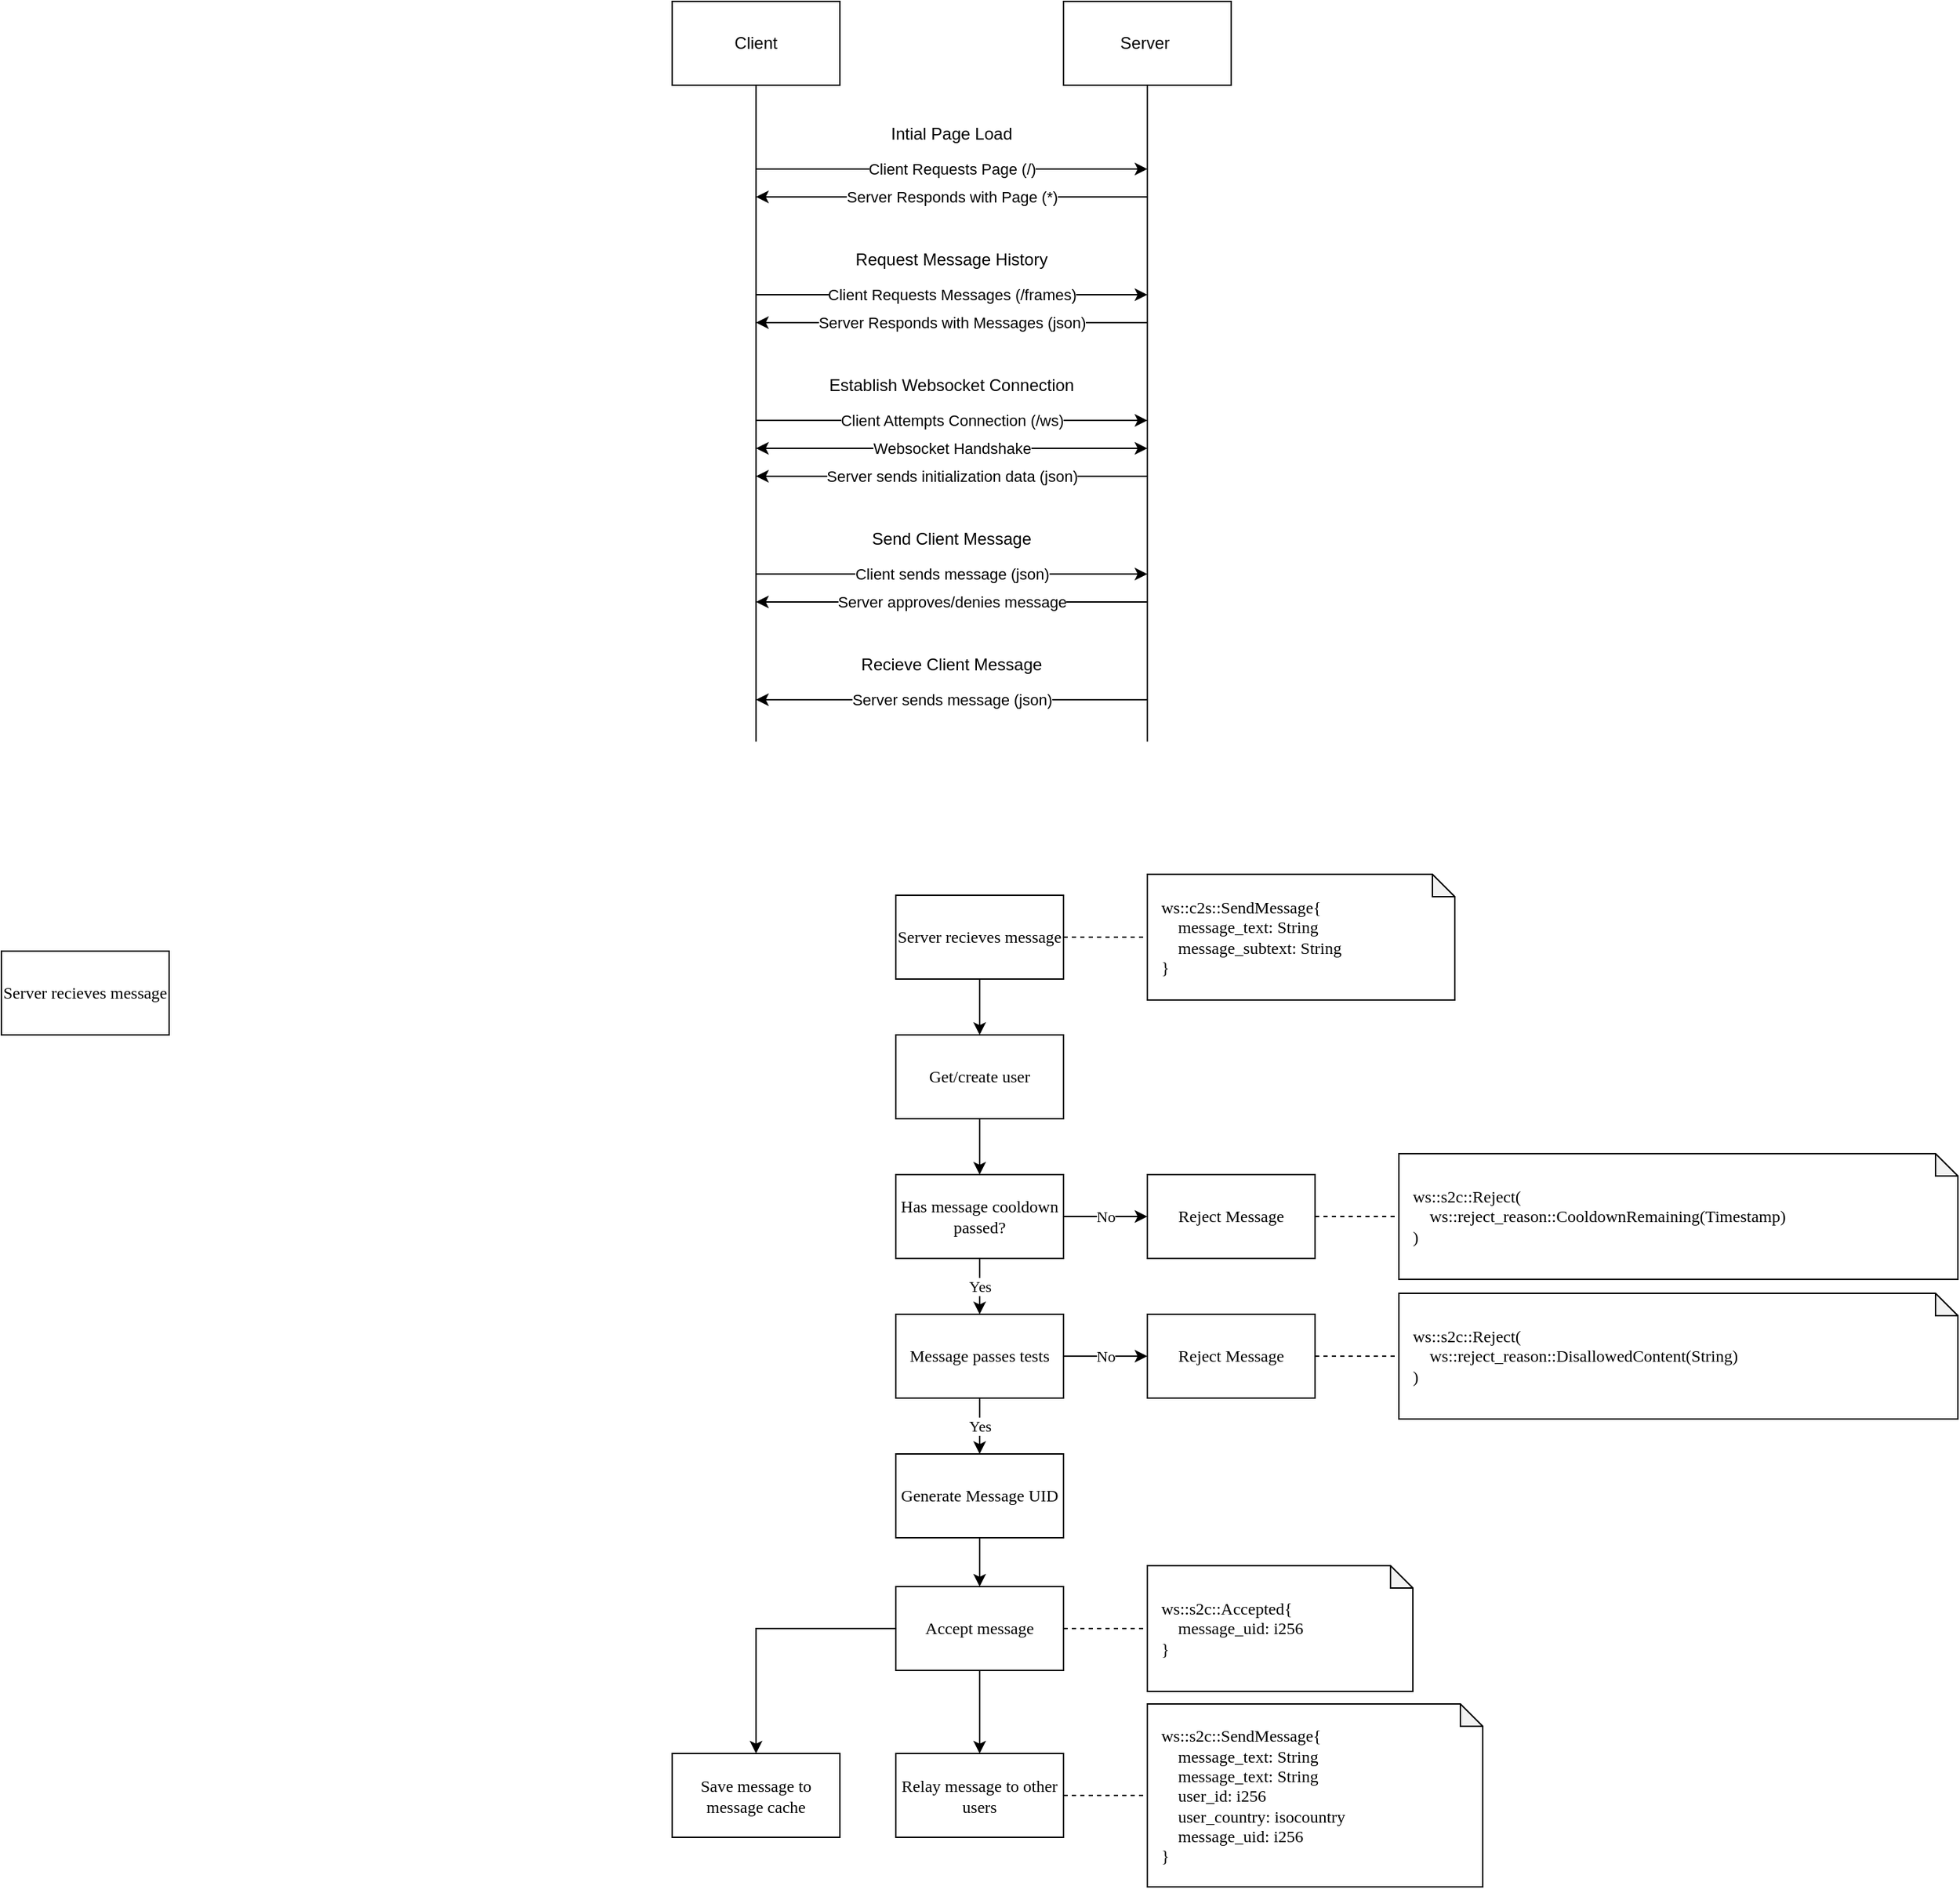<mxfile version="20.6.0" type="device"><diagram id="C5RBs43oDa-KdzZeNtuy" name="Page-1"><mxGraphModel dx="1548" dy="571" grid="1" gridSize="10" guides="1" tooltips="1" connect="1" arrows="1" fold="1" page="1" pageScale="1" pageWidth="827" pageHeight="1169" math="0" shadow="0"><root><mxCell id="WIyWlLk6GJQsqaUBKTNV-0"/><mxCell id="WIyWlLk6GJQsqaUBKTNV-1" parent="WIyWlLk6GJQsqaUBKTNV-0"/><mxCell id="SyS3JUna0ZHRBWmeN1OY-0" value="Client" style="rounded=0;whiteSpace=wrap;html=1;" parent="WIyWlLk6GJQsqaUBKTNV-1" vertex="1"><mxGeometry x="80" y="30" width="120" height="60" as="geometry"/></mxCell><mxCell id="SyS3JUna0ZHRBWmeN1OY-1" value="Server&amp;nbsp;" style="rounded=0;whiteSpace=wrap;html=1;" parent="WIyWlLk6GJQsqaUBKTNV-1" vertex="1"><mxGeometry x="360" y="30" width="120" height="60" as="geometry"/></mxCell><mxCell id="SyS3JUna0ZHRBWmeN1OY-2" value="" style="endArrow=none;html=1;rounded=0;entryX=0.5;entryY=1;entryDx=0;entryDy=0;" parent="WIyWlLk6GJQsqaUBKTNV-1" target="SyS3JUna0ZHRBWmeN1OY-0" edge="1"><mxGeometry width="50" height="50" relative="1" as="geometry"><mxPoint x="140" y="560" as="sourcePoint"/><mxPoint x="440" y="150" as="targetPoint"/></mxGeometry></mxCell><mxCell id="SyS3JUna0ZHRBWmeN1OY-3" value="" style="endArrow=none;html=1;rounded=0;entryX=0.5;entryY=1;entryDx=0;entryDy=0;" parent="WIyWlLk6GJQsqaUBKTNV-1" target="SyS3JUna0ZHRBWmeN1OY-1" edge="1"><mxGeometry width="50" height="50" relative="1" as="geometry"><mxPoint x="420" y="560" as="sourcePoint"/><mxPoint x="440" y="180" as="targetPoint"/></mxGeometry></mxCell><mxCell id="SyS3JUna0ZHRBWmeN1OY-4" value="Client Requests Page (/)" style="endArrow=classic;html=1;rounded=0;" parent="WIyWlLk6GJQsqaUBKTNV-1" edge="1"><mxGeometry width="50" height="50" relative="1" as="geometry"><mxPoint x="140" y="150" as="sourcePoint"/><mxPoint x="420" y="150" as="targetPoint"/></mxGeometry></mxCell><mxCell id="SyS3JUna0ZHRBWmeN1OY-5" value="Server Responds with Page (*)" style="endArrow=classic;html=1;rounded=0;" parent="WIyWlLk6GJQsqaUBKTNV-1" edge="1"><mxGeometry width="50" height="50" relative="1" as="geometry"><mxPoint x="420" y="170" as="sourcePoint"/><mxPoint x="140" y="170" as="targetPoint"/></mxGeometry></mxCell><mxCell id="SyS3JUna0ZHRBWmeN1OY-7" value="Client Requests Messages (/frames)" style="endArrow=classic;html=1;rounded=0;" parent="WIyWlLk6GJQsqaUBKTNV-1" edge="1"><mxGeometry width="50" height="50" relative="1" as="geometry"><mxPoint x="140" y="240" as="sourcePoint"/><mxPoint x="420.0" y="240" as="targetPoint"/></mxGeometry></mxCell><mxCell id="SyS3JUna0ZHRBWmeN1OY-8" value="Intial Page Load" style="text;html=1;strokeColor=none;fillColor=none;align=center;verticalAlign=middle;whiteSpace=wrap;rounded=0;" parent="WIyWlLk6GJQsqaUBKTNV-1" vertex="1"><mxGeometry x="150" y="110" width="260" height="30" as="geometry"/></mxCell><mxCell id="SyS3JUna0ZHRBWmeN1OY-9" value="Request Message History" style="text;html=1;strokeColor=none;fillColor=none;align=center;verticalAlign=middle;whiteSpace=wrap;rounded=0;" parent="WIyWlLk6GJQsqaUBKTNV-1" vertex="1"><mxGeometry x="150" y="200" width="260" height="30" as="geometry"/></mxCell><mxCell id="SyS3JUna0ZHRBWmeN1OY-11" value="Server Responds with Messages (json)" style="endArrow=classic;html=1;rounded=0;" parent="WIyWlLk6GJQsqaUBKTNV-1" edge="1"><mxGeometry width="50" height="50" relative="1" as="geometry"><mxPoint x="420.0" y="260" as="sourcePoint"/><mxPoint x="140" y="260" as="targetPoint"/></mxGeometry></mxCell><mxCell id="SyS3JUna0ZHRBWmeN1OY-12" value="Client Attempts Connection (/ws)" style="endArrow=classic;html=1;rounded=0;" parent="WIyWlLk6GJQsqaUBKTNV-1" edge="1"><mxGeometry width="50" height="50" relative="1" as="geometry"><mxPoint x="140" y="330" as="sourcePoint"/><mxPoint x="420.0" y="330" as="targetPoint"/></mxGeometry></mxCell><mxCell id="SyS3JUna0ZHRBWmeN1OY-13" value="Establish Websocket Connection" style="text;html=1;strokeColor=none;fillColor=none;align=center;verticalAlign=middle;whiteSpace=wrap;rounded=0;" parent="WIyWlLk6GJQsqaUBKTNV-1" vertex="1"><mxGeometry x="150" y="290" width="260" height="30" as="geometry"/></mxCell><mxCell id="SyS3JUna0ZHRBWmeN1OY-15" value="Websocket Handshake" style="endArrow=classic;startArrow=classic;html=1;rounded=0;" parent="WIyWlLk6GJQsqaUBKTNV-1" edge="1"><mxGeometry width="50" height="50" relative="1" as="geometry"><mxPoint x="140" y="350" as="sourcePoint"/><mxPoint x="420" y="350" as="targetPoint"/></mxGeometry></mxCell><mxCell id="SyS3JUna0ZHRBWmeN1OY-17" value="Server sends initialization data (json)" style="endArrow=classic;html=1;rounded=0;" parent="WIyWlLk6GJQsqaUBKTNV-1" edge="1"><mxGeometry width="50" height="50" relative="1" as="geometry"><mxPoint x="420.0" y="370" as="sourcePoint"/><mxPoint x="140" y="370" as="targetPoint"/></mxGeometry></mxCell><mxCell id="SyS3JUna0ZHRBWmeN1OY-22" value="Client sends message (json)" style="endArrow=classic;html=1;rounded=0;" parent="WIyWlLk6GJQsqaUBKTNV-1" edge="1"><mxGeometry width="50" height="50" relative="1" as="geometry"><mxPoint x="140" y="440" as="sourcePoint"/><mxPoint x="420.0" y="440" as="targetPoint"/></mxGeometry></mxCell><mxCell id="SyS3JUna0ZHRBWmeN1OY-23" value="Send Client Message" style="text;html=1;strokeColor=none;fillColor=none;align=center;verticalAlign=middle;whiteSpace=wrap;rounded=0;" parent="WIyWlLk6GJQsqaUBKTNV-1" vertex="1"><mxGeometry x="150" y="400" width="260" height="30" as="geometry"/></mxCell><mxCell id="SyS3JUna0ZHRBWmeN1OY-26" value="Server approves/denies message" style="endArrow=classic;html=1;rounded=0;" parent="WIyWlLk6GJQsqaUBKTNV-1" edge="1"><mxGeometry width="50" height="50" relative="1" as="geometry"><mxPoint x="420.0" y="460" as="sourcePoint"/><mxPoint x="140" y="460" as="targetPoint"/></mxGeometry></mxCell><mxCell id="SyS3JUna0ZHRBWmeN1OY-28" value="Recieve Client Message" style="text;html=1;strokeColor=none;fillColor=none;align=center;verticalAlign=middle;whiteSpace=wrap;rounded=0;" parent="WIyWlLk6GJQsqaUBKTNV-1" vertex="1"><mxGeometry x="150" y="490" width="260" height="30" as="geometry"/></mxCell><mxCell id="SyS3JUna0ZHRBWmeN1OY-29" value="Server sends message (json)" style="endArrow=classic;html=1;rounded=0;" parent="WIyWlLk6GJQsqaUBKTNV-1" edge="1"><mxGeometry width="50" height="50" relative="1" as="geometry"><mxPoint x="420.0" y="530" as="sourcePoint"/><mxPoint x="140" y="530" as="targetPoint"/></mxGeometry></mxCell><mxCell id="SyS3JUna0ZHRBWmeN1OY-39" value="" style="edgeStyle=orthogonalEdgeStyle;rounded=0;orthogonalLoop=1;jettySize=auto;html=1;fontFamily=Lucida Console;" parent="WIyWlLk6GJQsqaUBKTNV-1" source="SyS3JUna0ZHRBWmeN1OY-31" target="SyS3JUna0ZHRBWmeN1OY-37" edge="1"><mxGeometry relative="1" as="geometry"/></mxCell><mxCell id="SyS3JUna0ZHRBWmeN1OY-31" value="Server recieves message" style="rounded=0;whiteSpace=wrap;html=1;fontFamily=Lucida Console;" parent="WIyWlLk6GJQsqaUBKTNV-1" vertex="1"><mxGeometry x="240" y="670" width="120" height="60" as="geometry"/></mxCell><mxCell id="SyS3JUna0ZHRBWmeN1OY-33" value="&lt;font face=&quot;Lucida Console&quot;&gt;ws::c2s::SendMessage{&lt;br&gt;&amp;nbsp; &amp;nbsp; message_text: String&lt;br&gt;&amp;nbsp; &amp;nbsp; message_subtext: String&lt;br&gt;}&lt;/font&gt;" style="shape=note;whiteSpace=wrap;html=1;backgroundOutline=1;darkOpacity=0.05;size=16;align=left;perimeterSpacing=0;spacingLeft=0;spacing=10;verticalAlign=middle;" parent="WIyWlLk6GJQsqaUBKTNV-1" vertex="1"><mxGeometry x="420" y="655" width="220" height="90" as="geometry"/></mxCell><mxCell id="SyS3JUna0ZHRBWmeN1OY-34" value="" style="endArrow=none;dashed=1;html=1;rounded=0;fontFamily=Lucida Console;entryX=0;entryY=0.5;entryDx=0;entryDy=0;entryPerimeter=0;exitX=1;exitY=0.5;exitDx=0;exitDy=0;" parent="WIyWlLk6GJQsqaUBKTNV-1" source="SyS3JUna0ZHRBWmeN1OY-31" target="SyS3JUna0ZHRBWmeN1OY-33" edge="1"><mxGeometry width="50" height="50" relative="1" as="geometry"><mxPoint x="290" y="760" as="sourcePoint"/><mxPoint x="340" y="710" as="targetPoint"/></mxGeometry></mxCell><mxCell id="SyS3JUna0ZHRBWmeN1OY-55" value="No" style="edgeStyle=orthogonalEdgeStyle;rounded=0;orthogonalLoop=1;jettySize=auto;html=1;fontFamily=Lucida Console;" parent="WIyWlLk6GJQsqaUBKTNV-1" source="SyS3JUna0ZHRBWmeN1OY-35" target="SyS3JUna0ZHRBWmeN1OY-54" edge="1"><mxGeometry relative="1" as="geometry"/></mxCell><mxCell id="SyS3JUna0ZHRBWmeN1OY-60" value="Yes" style="edgeStyle=orthogonalEdgeStyle;rounded=0;orthogonalLoop=1;jettySize=auto;html=1;fontFamily=Lucida Console;entryX=0.5;entryY=0;entryDx=0;entryDy=0;" parent="WIyWlLk6GJQsqaUBKTNV-1" source="SyS3JUna0ZHRBWmeN1OY-35" target="SyS3JUna0ZHRBWmeN1OY-69" edge="1"><mxGeometry relative="1" as="geometry"><mxPoint x="280" y="1140" as="targetPoint"/></mxGeometry></mxCell><mxCell id="SyS3JUna0ZHRBWmeN1OY-35" value="Message passes tests" style="rounded=0;whiteSpace=wrap;html=1;fontFamily=Lucida Console;" parent="WIyWlLk6GJQsqaUBKTNV-1" vertex="1"><mxGeometry x="240" y="970" width="120" height="60" as="geometry"/></mxCell><mxCell id="SyS3JUna0ZHRBWmeN1OY-43" value="" style="edgeStyle=orthogonalEdgeStyle;rounded=0;orthogonalLoop=1;jettySize=auto;html=1;fontFamily=Lucida Console;" parent="WIyWlLk6GJQsqaUBKTNV-1" source="SyS3JUna0ZHRBWmeN1OY-37" target="SyS3JUna0ZHRBWmeN1OY-42" edge="1"><mxGeometry relative="1" as="geometry"/></mxCell><mxCell id="SyS3JUna0ZHRBWmeN1OY-37" value="Get/create user" style="rounded=0;whiteSpace=wrap;html=1;fontFamily=Lucida Console;" parent="WIyWlLk6GJQsqaUBKTNV-1" vertex="1"><mxGeometry x="240" y="770" width="120" height="60" as="geometry"/></mxCell><mxCell id="SyS3JUna0ZHRBWmeN1OY-45" value="No" style="edgeStyle=orthogonalEdgeStyle;rounded=0;orthogonalLoop=1;jettySize=auto;html=1;fontFamily=Lucida Console;" parent="WIyWlLk6GJQsqaUBKTNV-1" source="SyS3JUna0ZHRBWmeN1OY-42" target="SyS3JUna0ZHRBWmeN1OY-44" edge="1"><mxGeometry relative="1" as="geometry"/></mxCell><mxCell id="SyS3JUna0ZHRBWmeN1OY-53" value="Yes" style="edgeStyle=orthogonalEdgeStyle;rounded=0;orthogonalLoop=1;jettySize=auto;html=1;fontFamily=Lucida Console;" parent="WIyWlLk6GJQsqaUBKTNV-1" source="SyS3JUna0ZHRBWmeN1OY-42" target="SyS3JUna0ZHRBWmeN1OY-35" edge="1"><mxGeometry relative="1" as="geometry"/></mxCell><mxCell id="SyS3JUna0ZHRBWmeN1OY-42" value="Has message cooldown passed?" style="whiteSpace=wrap;html=1;fontFamily=Lucida Console;rounded=0;" parent="WIyWlLk6GJQsqaUBKTNV-1" vertex="1"><mxGeometry x="240" y="870" width="120" height="60" as="geometry"/></mxCell><mxCell id="SyS3JUna0ZHRBWmeN1OY-44" value="Reject Message" style="whiteSpace=wrap;html=1;fontFamily=Lucida Console;rounded=0;" parent="WIyWlLk6GJQsqaUBKTNV-1" vertex="1"><mxGeometry x="420" y="870" width="120" height="60" as="geometry"/></mxCell><mxCell id="SyS3JUna0ZHRBWmeN1OY-48" value="&lt;font face=&quot;Lucida Console&quot;&gt;ws::s2c::Reject(&lt;br&gt;&amp;nbsp; &amp;nbsp; ws::reject_reason::CooldownRemaining(Timestamp)&lt;br&gt;)&lt;br&gt;&lt;/font&gt;" style="shape=note;whiteSpace=wrap;html=1;backgroundOutline=1;darkOpacity=0.05;size=16;align=left;perimeterSpacing=0;spacingLeft=0;spacing=10;verticalAlign=middle;" parent="WIyWlLk6GJQsqaUBKTNV-1" vertex="1"><mxGeometry x="600" y="855" width="400" height="90" as="geometry"/></mxCell><mxCell id="SyS3JUna0ZHRBWmeN1OY-49" value="" style="endArrow=none;dashed=1;html=1;rounded=0;fontFamily=Lucida Console;entryX=0;entryY=0.5;entryDx=0;entryDy=0;entryPerimeter=0;exitX=1;exitY=0.5;exitDx=0;exitDy=0;" parent="WIyWlLk6GJQsqaUBKTNV-1" source="SyS3JUna0ZHRBWmeN1OY-44" target="SyS3JUna0ZHRBWmeN1OY-48" edge="1"><mxGeometry width="50" height="50" relative="1" as="geometry"><mxPoint x="390" y="910" as="sourcePoint"/><mxPoint x="440" y="860" as="targetPoint"/></mxGeometry></mxCell><mxCell id="SyS3JUna0ZHRBWmeN1OY-54" value="Reject Message" style="whiteSpace=wrap;html=1;fontFamily=Lucida Console;rounded=0;" parent="WIyWlLk6GJQsqaUBKTNV-1" vertex="1"><mxGeometry x="420" y="970" width="120" height="60" as="geometry"/></mxCell><mxCell id="SyS3JUna0ZHRBWmeN1OY-57" value="&lt;font face=&quot;Lucida Console&quot;&gt;ws::s2c::Reject(&lt;br&gt;&amp;nbsp; &amp;nbsp; ws::reject_reason::DisallowedContent(String)&lt;br&gt;)&lt;br&gt;&lt;/font&gt;" style="shape=note;whiteSpace=wrap;html=1;backgroundOutline=1;darkOpacity=0.05;size=16;align=left;perimeterSpacing=0;spacingLeft=0;spacing=10;verticalAlign=middle;" parent="WIyWlLk6GJQsqaUBKTNV-1" vertex="1"><mxGeometry x="600" y="955" width="400" height="90" as="geometry"/></mxCell><mxCell id="SyS3JUna0ZHRBWmeN1OY-58" value="" style="endArrow=none;dashed=1;html=1;rounded=0;fontFamily=Lucida Console;entryX=0;entryY=0.5;entryDx=0;entryDy=0;entryPerimeter=0;exitX=1;exitY=0.5;exitDx=0;exitDy=0;" parent="WIyWlLk6GJQsqaUBKTNV-1" source="SyS3JUna0ZHRBWmeN1OY-54" target="SyS3JUna0ZHRBWmeN1OY-57" edge="1"><mxGeometry width="50" height="50" relative="1" as="geometry"><mxPoint x="550.0" y="910" as="sourcePoint"/><mxPoint x="610" y="910" as="targetPoint"/></mxGeometry></mxCell><mxCell id="SyS3JUna0ZHRBWmeN1OY-64" value="" style="edgeStyle=orthogonalEdgeStyle;rounded=0;orthogonalLoop=1;jettySize=auto;html=1;fontFamily=Lucida Console;" parent="WIyWlLk6GJQsqaUBKTNV-1" source="SyS3JUna0ZHRBWmeN1OY-59" target="SyS3JUna0ZHRBWmeN1OY-63" edge="1"><mxGeometry relative="1" as="geometry"/></mxCell><mxCell id="SyS3JUna0ZHRBWmeN1OY-68" style="edgeStyle=orthogonalEdgeStyle;rounded=0;orthogonalLoop=1;jettySize=auto;html=1;entryX=0.5;entryY=0;entryDx=0;entryDy=0;fontFamily=Lucida Console;" parent="WIyWlLk6GJQsqaUBKTNV-1" source="SyS3JUna0ZHRBWmeN1OY-59" target="SyS3JUna0ZHRBWmeN1OY-67" edge="1"><mxGeometry relative="1" as="geometry"/></mxCell><mxCell id="SyS3JUna0ZHRBWmeN1OY-59" value="Accept message" style="rounded=0;whiteSpace=wrap;html=1;fontFamily=Lucida Console;" parent="WIyWlLk6GJQsqaUBKTNV-1" vertex="1"><mxGeometry x="240" y="1165" width="120" height="60" as="geometry"/></mxCell><mxCell id="SyS3JUna0ZHRBWmeN1OY-61" value="&lt;font face=&quot;Lucida Console&quot;&gt;ws::s2c::Accepted{&lt;br&gt;&amp;nbsp; &amp;nbsp; message_uid: i256&lt;br&gt;}&lt;br&gt;&lt;/font&gt;" style="shape=note;whiteSpace=wrap;html=1;backgroundOutline=1;darkOpacity=0.05;size=16;align=left;perimeterSpacing=0;spacingLeft=0;spacing=10;verticalAlign=middle;" parent="WIyWlLk6GJQsqaUBKTNV-1" vertex="1"><mxGeometry x="420" y="1150" width="190" height="90" as="geometry"/></mxCell><mxCell id="SyS3JUna0ZHRBWmeN1OY-62" value="" style="endArrow=none;dashed=1;html=1;rounded=0;fontFamily=Lucida Console;entryX=0;entryY=0.5;entryDx=0;entryDy=0;entryPerimeter=0;exitX=1;exitY=0.5;exitDx=0;exitDy=0;" parent="WIyWlLk6GJQsqaUBKTNV-1" source="SyS3JUna0ZHRBWmeN1OY-59" target="SyS3JUna0ZHRBWmeN1OY-61" edge="1"><mxGeometry width="50" height="50" relative="1" as="geometry"><mxPoint x="550.0" y="1105" as="sourcePoint"/><mxPoint x="610" y="1105" as="targetPoint"/></mxGeometry></mxCell><mxCell id="SyS3JUna0ZHRBWmeN1OY-63" value="Relay message to other users" style="rounded=0;whiteSpace=wrap;html=1;fontFamily=Lucida Console;" parent="WIyWlLk6GJQsqaUBKTNV-1" vertex="1"><mxGeometry x="240" y="1284.5" width="120" height="60" as="geometry"/></mxCell><mxCell id="SyS3JUna0ZHRBWmeN1OY-65" value="&lt;font face=&quot;Lucida Console&quot;&gt;ws::s2c::SendMessage{&lt;br&gt;&amp;nbsp; &amp;nbsp; message_text: String&lt;br&gt;&amp;nbsp; &amp;nbsp; message_text: String&lt;br&gt;&amp;nbsp; &amp;nbsp; user_id: i256&lt;br&gt;&amp;nbsp; &amp;nbsp; user_country: isocountry&lt;br&gt;&amp;nbsp; &amp;nbsp; message_uid: i256&lt;br&gt;}&lt;br&gt;&lt;/font&gt;" style="shape=note;whiteSpace=wrap;html=1;backgroundOutline=1;darkOpacity=0.05;size=16;align=left;perimeterSpacing=0;spacingLeft=0;spacing=10;verticalAlign=middle;" parent="WIyWlLk6GJQsqaUBKTNV-1" vertex="1"><mxGeometry x="420" y="1249" width="240" height="131" as="geometry"/></mxCell><mxCell id="SyS3JUna0ZHRBWmeN1OY-67" value="Save message to message cache" style="rounded=0;whiteSpace=wrap;html=1;fontFamily=Lucida Console;" parent="WIyWlLk6GJQsqaUBKTNV-1" vertex="1"><mxGeometry x="80" y="1284.5" width="120" height="60" as="geometry"/></mxCell><mxCell id="SyS3JUna0ZHRBWmeN1OY-72" value="" style="edgeStyle=orthogonalEdgeStyle;rounded=0;orthogonalLoop=1;jettySize=auto;html=1;fontFamily=Lucida Console;" parent="WIyWlLk6GJQsqaUBKTNV-1" source="SyS3JUna0ZHRBWmeN1OY-69" target="SyS3JUna0ZHRBWmeN1OY-59" edge="1"><mxGeometry relative="1" as="geometry"/></mxCell><mxCell id="SyS3JUna0ZHRBWmeN1OY-69" value="Generate Message UID" style="rounded=0;whiteSpace=wrap;html=1;fontFamily=Lucida Console;" parent="WIyWlLk6GJQsqaUBKTNV-1" vertex="1"><mxGeometry x="240" y="1070" width="120" height="60" as="geometry"/></mxCell><mxCell id="SyS3JUna0ZHRBWmeN1OY-73" value="" style="endArrow=none;dashed=1;html=1;rounded=0;fontFamily=Lucida Console;entryX=0;entryY=0.5;entryDx=0;entryDy=0;entryPerimeter=0;exitX=1;exitY=0.5;exitDx=0;exitDy=0;" parent="WIyWlLk6GJQsqaUBKTNV-1" source="SyS3JUna0ZHRBWmeN1OY-63" target="SyS3JUna0ZHRBWmeN1OY-65" edge="1"><mxGeometry width="50" height="50" relative="1" as="geometry"><mxPoint x="370" y="1205" as="sourcePoint"/><mxPoint x="430" y="1205" as="targetPoint"/></mxGeometry></mxCell><mxCell id="qFLkYxp9xQ7mUeFWTjf9-0" value="Server recieves message" style="rounded=0;whiteSpace=wrap;html=1;fontFamily=Lucida Console;" vertex="1" parent="WIyWlLk6GJQsqaUBKTNV-1"><mxGeometry x="-400" y="710" width="120" height="60" as="geometry"/></mxCell></root></mxGraphModel></diagram></mxfile>
